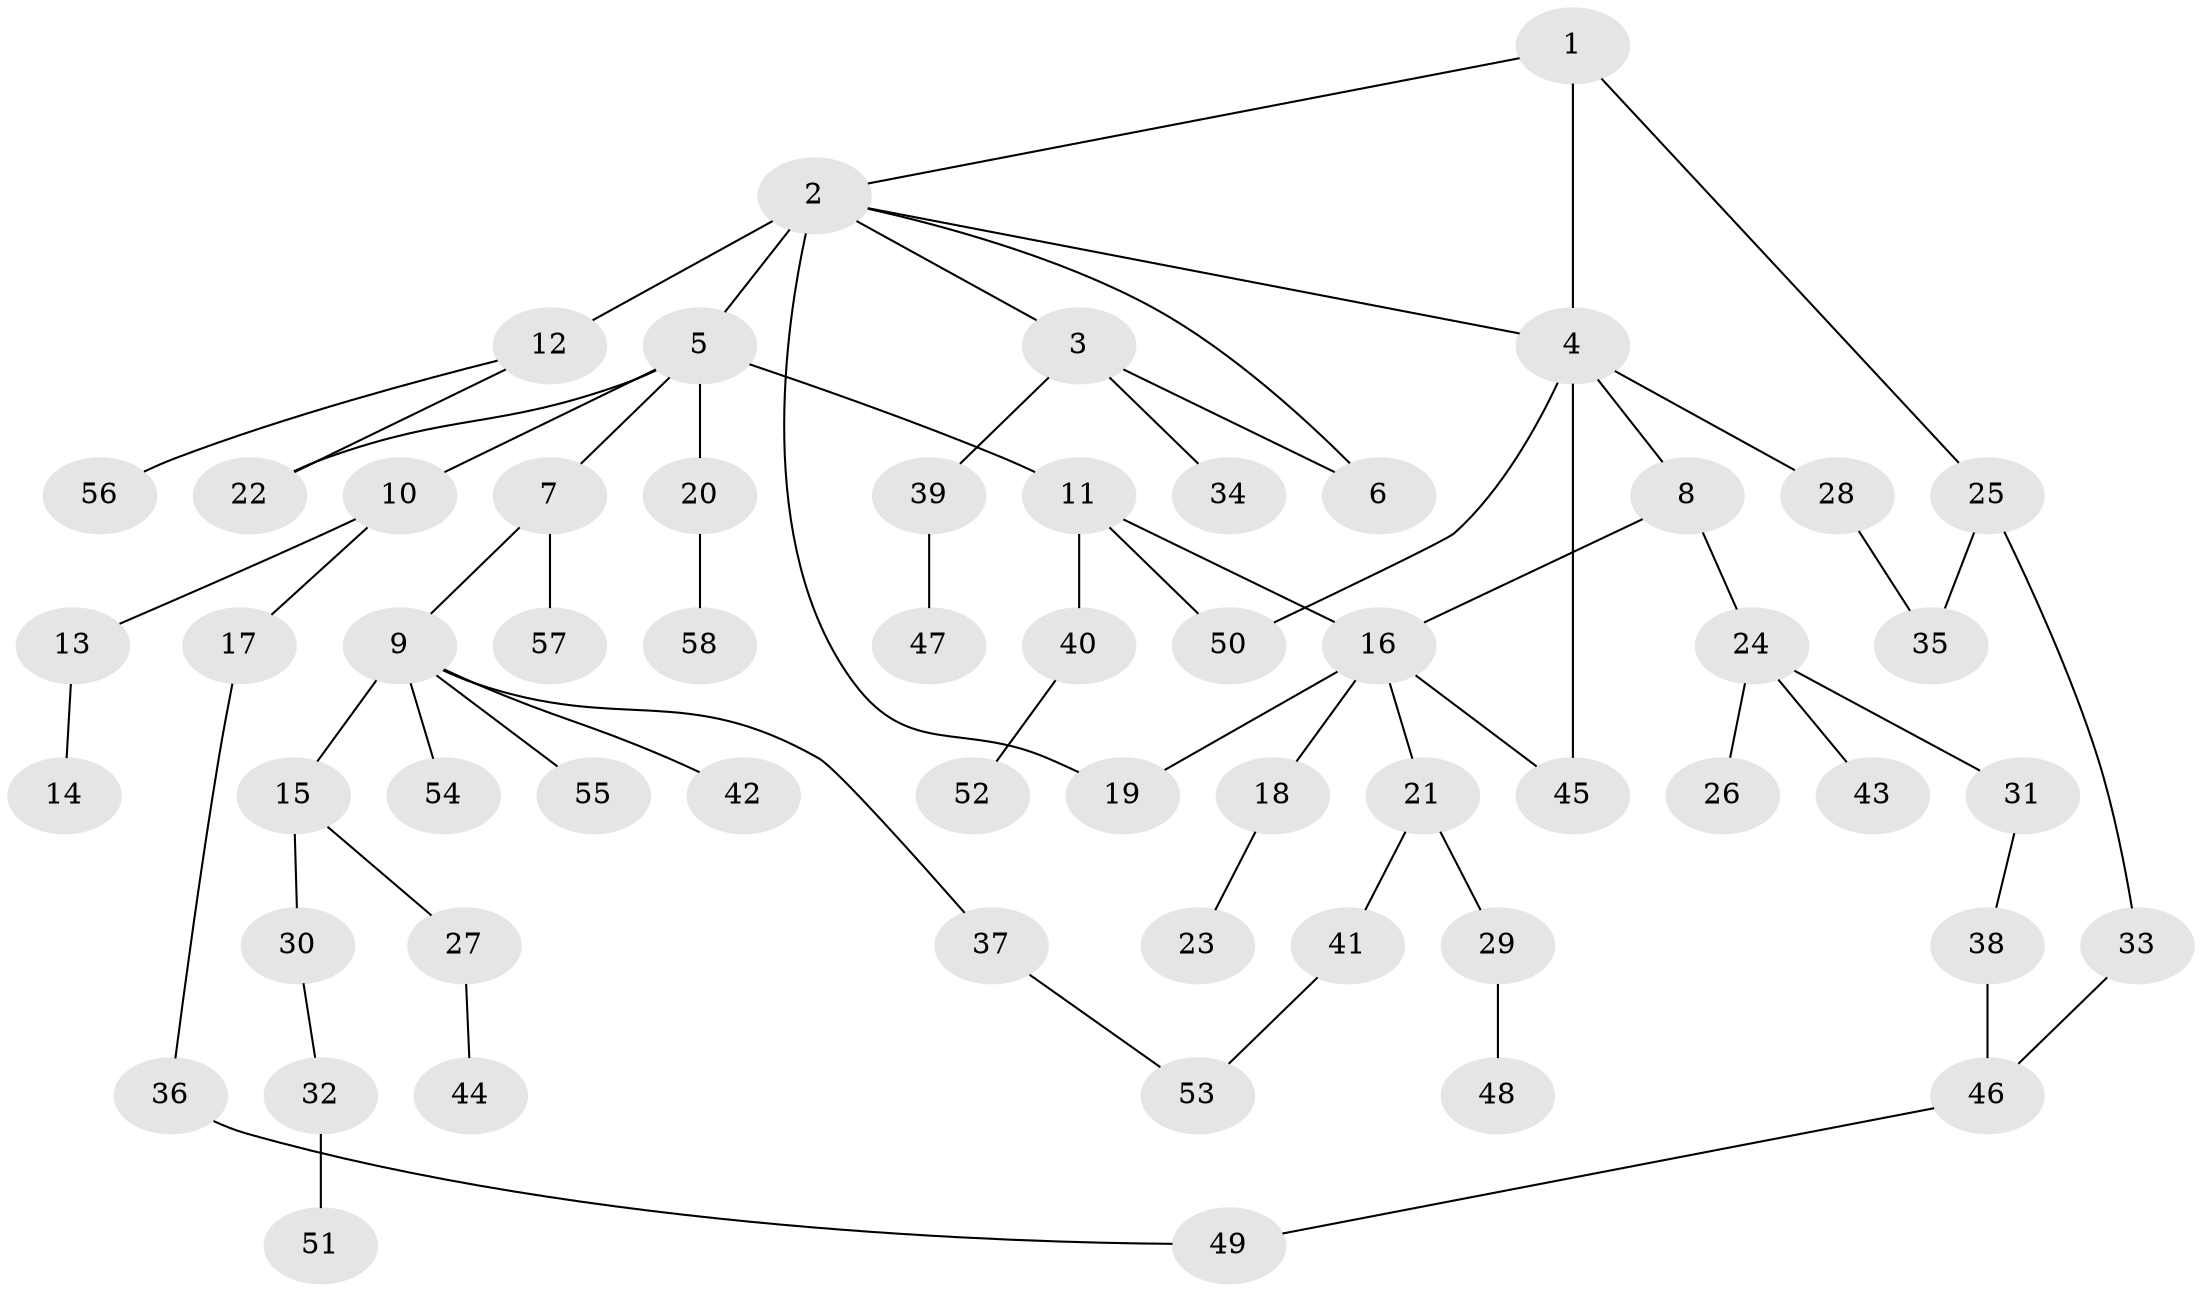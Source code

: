 // original degree distribution, {4: 0.0625, 5: 0.041666666666666664, 7: 0.020833333333333332, 6: 0.03125, 3: 0.13541666666666666, 1: 0.40625, 2: 0.3020833333333333}
// Generated by graph-tools (version 1.1) at 2025/48/03/04/25 22:48:57]
// undirected, 58 vertices, 68 edges
graph export_dot {
  node [color=gray90,style=filled];
  1;
  2;
  3;
  4;
  5;
  6;
  7;
  8;
  9;
  10;
  11;
  12;
  13;
  14;
  15;
  16;
  17;
  18;
  19;
  20;
  21;
  22;
  23;
  24;
  25;
  26;
  27;
  28;
  29;
  30;
  31;
  32;
  33;
  34;
  35;
  36;
  37;
  38;
  39;
  40;
  41;
  42;
  43;
  44;
  45;
  46;
  47;
  48;
  49;
  50;
  51;
  52;
  53;
  54;
  55;
  56;
  57;
  58;
  1 -- 2 [weight=1.0];
  1 -- 4 [weight=1.0];
  1 -- 25 [weight=1.0];
  2 -- 3 [weight=1.0];
  2 -- 4 [weight=1.0];
  2 -- 5 [weight=1.0];
  2 -- 6 [weight=1.0];
  2 -- 12 [weight=3.0];
  2 -- 19 [weight=1.0];
  3 -- 6 [weight=1.0];
  3 -- 34 [weight=1.0];
  3 -- 39 [weight=1.0];
  4 -- 8 [weight=1.0];
  4 -- 28 [weight=1.0];
  4 -- 45 [weight=1.0];
  4 -- 50 [weight=1.0];
  5 -- 7 [weight=1.0];
  5 -- 10 [weight=1.0];
  5 -- 11 [weight=1.0];
  5 -- 20 [weight=1.0];
  5 -- 22 [weight=1.0];
  7 -- 9 [weight=1.0];
  7 -- 57 [weight=1.0];
  8 -- 16 [weight=1.0];
  8 -- 24 [weight=1.0];
  9 -- 15 [weight=1.0];
  9 -- 37 [weight=1.0];
  9 -- 42 [weight=1.0];
  9 -- 54 [weight=1.0];
  9 -- 55 [weight=1.0];
  10 -- 13 [weight=1.0];
  10 -- 17 [weight=1.0];
  11 -- 16 [weight=1.0];
  11 -- 40 [weight=1.0];
  11 -- 50 [weight=1.0];
  12 -- 22 [weight=1.0];
  12 -- 56 [weight=1.0];
  13 -- 14 [weight=1.0];
  15 -- 27 [weight=1.0];
  15 -- 30 [weight=1.0];
  16 -- 18 [weight=4.0];
  16 -- 19 [weight=1.0];
  16 -- 21 [weight=1.0];
  16 -- 45 [weight=1.0];
  17 -- 36 [weight=1.0];
  18 -- 23 [weight=1.0];
  20 -- 58 [weight=1.0];
  21 -- 29 [weight=1.0];
  21 -- 41 [weight=1.0];
  24 -- 26 [weight=1.0];
  24 -- 31 [weight=1.0];
  24 -- 43 [weight=1.0];
  25 -- 33 [weight=1.0];
  25 -- 35 [weight=1.0];
  27 -- 44 [weight=1.0];
  28 -- 35 [weight=1.0];
  29 -- 48 [weight=1.0];
  30 -- 32 [weight=1.0];
  31 -- 38 [weight=1.0];
  32 -- 51 [weight=1.0];
  33 -- 46 [weight=1.0];
  36 -- 49 [weight=1.0];
  37 -- 53 [weight=1.0];
  38 -- 46 [weight=1.0];
  39 -- 47 [weight=1.0];
  40 -- 52 [weight=1.0];
  41 -- 53 [weight=1.0];
  46 -- 49 [weight=1.0];
}
